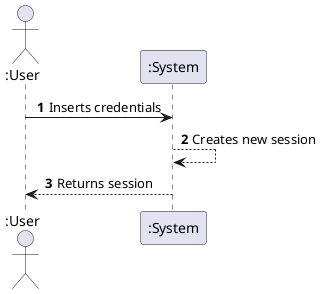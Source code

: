 @startuml

autonumber
skinparam sequenceMessageAlign center

actor ":User" as User

participant ":System" as System



User -> System: Inserts credentials

System --> System: Creates new session

User <-- System: Returns session



@enduml